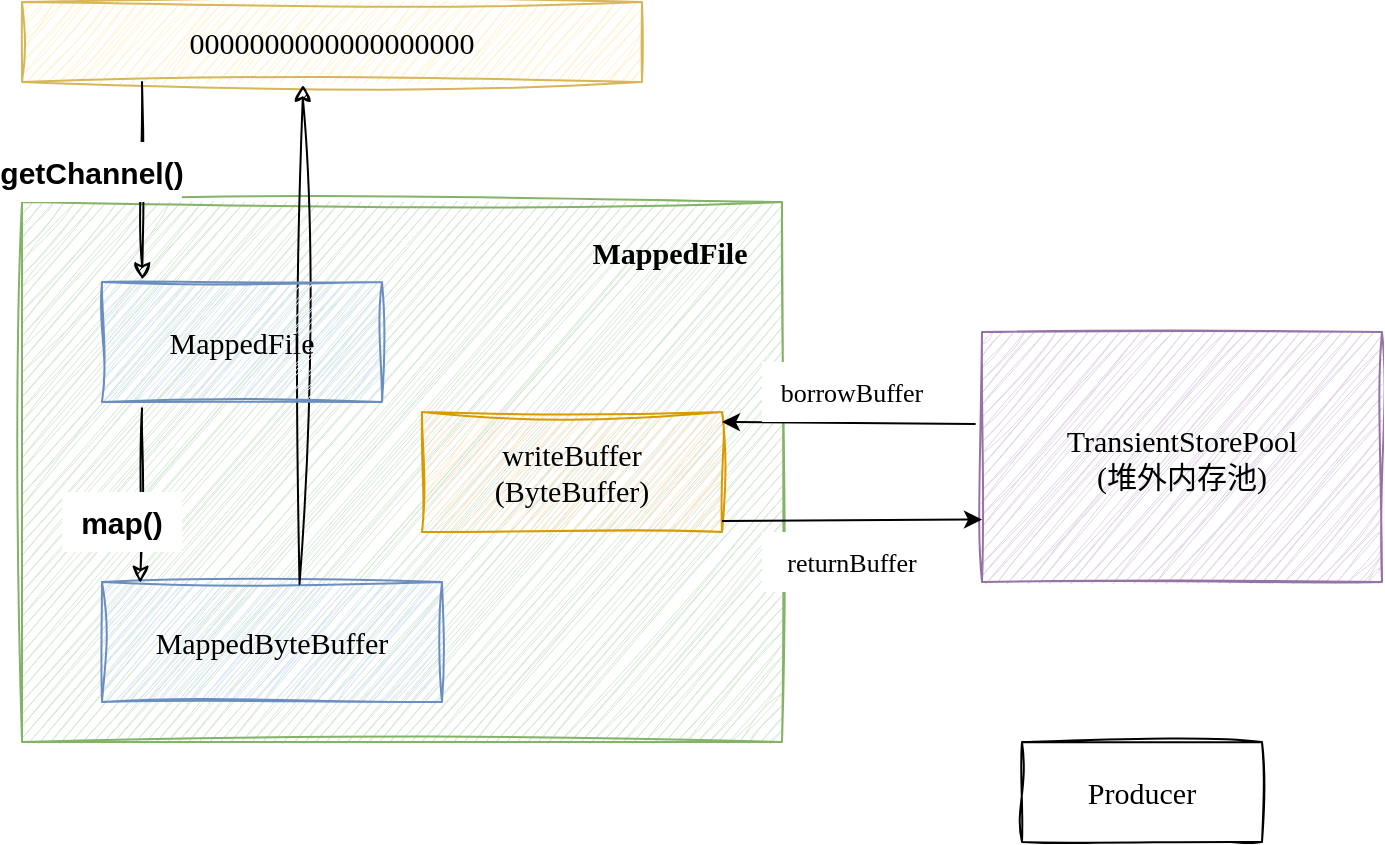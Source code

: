 <mxfile version="21.1.2" type="device">
  <diagram name="数据读写分离之对外内存机制" id="a0r2juBeup5DZyeJ3yKs">
    <mxGraphModel dx="1050" dy="629" grid="1" gridSize="10" guides="1" tooltips="1" connect="1" arrows="1" fold="1" page="1" pageScale="1" pageWidth="827" pageHeight="1169" math="0" shadow="0">
      <root>
        <mxCell id="0" />
        <mxCell id="1" parent="0" />
        <mxCell id="o-oP2LTt8Bmv6RUmvesQ-1" value="0000000000000000000" style="rounded=0;whiteSpace=wrap;html=1;fontSize=15;fontFamily=Lucida Console;sketch=1;curveFitting=1;jiggle=2;fillColor=#fff2cc;strokeColor=#d6b656;" vertex="1" parent="1">
          <mxGeometry x="90" y="80" width="310" height="40" as="geometry" />
        </mxCell>
        <mxCell id="o-oP2LTt8Bmv6RUmvesQ-2" value="" style="rounded=0;whiteSpace=wrap;html=1;sketch=1;curveFitting=1;jiggle=2;fontSize=15;fontFamily=Lucida Console;fillColor=#d5e8d4;strokeColor=#82b366;" vertex="1" parent="1">
          <mxGeometry x="90" y="180" width="380" height="270" as="geometry" />
        </mxCell>
        <mxCell id="o-oP2LTt8Bmv6RUmvesQ-4" value="MappedByteBuffer" style="rounded=0;whiteSpace=wrap;html=1;sketch=1;curveFitting=1;jiggle=2;fontSize=15;fontFamily=Lucida Console;fillColor=#dae8fc;strokeColor=#6c8ebf;" vertex="1" parent="1">
          <mxGeometry x="130" y="370" width="170" height="60" as="geometry" />
        </mxCell>
        <mxCell id="o-oP2LTt8Bmv6RUmvesQ-6" value="writeBuffer&lt;br style=&quot;font-size: 15px;&quot;&gt;(ByteBuffer)" style="rounded=0;whiteSpace=wrap;html=1;sketch=1;curveFitting=1;jiggle=2;fontSize=15;fontFamily=Lucida Console;fillColor=#ffe6cc;strokeColor=#d79b00;" vertex="1" parent="1">
          <mxGeometry x="290" y="285" width="150" height="60" as="geometry" />
        </mxCell>
        <mxCell id="o-oP2LTt8Bmv6RUmvesQ-7" value="TransientStorePool&lt;br&gt;(堆外内存池)" style="rounded=0;whiteSpace=wrap;html=1;sketch=1;curveFitting=1;jiggle=2;fontSize=15;fontFamily=Lucida Console;fillColor=#e1d5e7;strokeColor=#9673a6;" vertex="1" parent="1">
          <mxGeometry x="570" y="245" width="200" height="125" as="geometry" />
        </mxCell>
        <mxCell id="o-oP2LTt8Bmv6RUmvesQ-8" value="Producer" style="rounded=0;whiteSpace=wrap;html=1;sketch=1;curveFitting=1;jiggle=2;fontSize=15;fontFamily=Lucida Console;" vertex="1" parent="1">
          <mxGeometry x="590" y="450" width="120" height="50" as="geometry" />
        </mxCell>
        <mxCell id="o-oP2LTt8Bmv6RUmvesQ-9" value="MappedFile" style="text;html=1;strokeColor=none;fillColor=none;align=center;verticalAlign=middle;whiteSpace=wrap;rounded=0;sketch=1;curveFitting=1;jiggle=2;fontSize=15;fontFamily=Lucida Console;fontStyle=1" vertex="1" parent="1">
          <mxGeometry x="354" y="190" width="120" height="30" as="geometry" />
        </mxCell>
        <mxCell id="o-oP2LTt8Bmv6RUmvesQ-10" value="" style="endArrow=classic;html=1;rounded=0;entryX=0.144;entryY=-0.02;entryDx=0;entryDy=0;entryPerimeter=0;sketch=1;curveFitting=1;jiggle=2;fontSize=15;fontFamily=Lucida Console;" edge="1" parent="1" target="o-oP2LTt8Bmv6RUmvesQ-3">
          <mxGeometry width="50" height="50" relative="1" as="geometry">
            <mxPoint x="150" y="120" as="sourcePoint" />
            <mxPoint x="150" y="180" as="targetPoint" />
          </mxGeometry>
        </mxCell>
        <mxCell id="o-oP2LTt8Bmv6RUmvesQ-11" value="" style="endArrow=classic;html=1;rounded=0;entryX=0.113;entryY=0.007;entryDx=0;entryDy=0;entryPerimeter=0;sketch=1;curveFitting=1;jiggle=2;fontSize=15;fontFamily=Lucida Console;exitX=0.143;exitY=1.053;exitDx=0;exitDy=0;exitPerimeter=0;" edge="1" parent="1" source="o-oP2LTt8Bmv6RUmvesQ-3" target="o-oP2LTt8Bmv6RUmvesQ-4">
          <mxGeometry width="50" height="50" relative="1" as="geometry">
            <mxPoint x="150" y="260" as="sourcePoint" />
            <mxPoint x="150" y="320" as="targetPoint" />
          </mxGeometry>
        </mxCell>
        <mxCell id="o-oP2LTt8Bmv6RUmvesQ-12" value="" style="endArrow=classic;html=1;rounded=0;sketch=1;curveFitting=1;jiggle=2;fontSize=15;fontFamily=Lucida Console;exitX=0.581;exitY=0.017;exitDx=0;exitDy=0;exitPerimeter=0;entryX=0.453;entryY=1.035;entryDx=0;entryDy=0;entryPerimeter=0;" edge="1" parent="1" source="o-oP2LTt8Bmv6RUmvesQ-4" target="o-oP2LTt8Bmv6RUmvesQ-1">
          <mxGeometry width="50" height="50" relative="1" as="geometry">
            <mxPoint x="190" y="370" as="sourcePoint" />
            <mxPoint x="190" y="120" as="targetPoint" />
          </mxGeometry>
        </mxCell>
        <mxCell id="o-oP2LTt8Bmv6RUmvesQ-13" value="getChannel()" style="text;html=1;strokeColor=none;fillColor=default;align=center;verticalAlign=middle;whiteSpace=wrap;rounded=0;fontSize=15;fontStyle=1" vertex="1" parent="1">
          <mxGeometry x="80" y="150" width="90" height="30" as="geometry" />
        </mxCell>
        <mxCell id="o-oP2LTt8Bmv6RUmvesQ-14" value="map()" style="text;html=1;strokeColor=none;fillColor=default;align=center;verticalAlign=middle;whiteSpace=wrap;rounded=0;fontSize=15;fontStyle=1" vertex="1" parent="1">
          <mxGeometry x="110" y="325" width="60" height="30" as="geometry" />
        </mxCell>
        <mxCell id="o-oP2LTt8Bmv6RUmvesQ-15" value="" style="endArrow=classic;html=1;rounded=0;entryX=0;entryY=0.75;entryDx=0;entryDy=0;" edge="1" parent="1" target="o-oP2LTt8Bmv6RUmvesQ-7">
          <mxGeometry width="50" height="50" relative="1" as="geometry">
            <mxPoint x="440" y="339.5" as="sourcePoint" />
            <mxPoint x="520" y="339.5" as="targetPoint" />
          </mxGeometry>
        </mxCell>
        <mxCell id="o-oP2LTt8Bmv6RUmvesQ-16" value="" style="endArrow=classic;html=1;rounded=0;exitX=-0.016;exitY=0.368;exitDx=0;exitDy=0;exitPerimeter=0;" edge="1" parent="1" source="o-oP2LTt8Bmv6RUmvesQ-7">
          <mxGeometry width="50" height="50" relative="1" as="geometry">
            <mxPoint x="530" y="290" as="sourcePoint" />
            <mxPoint x="440" y="290" as="targetPoint" />
          </mxGeometry>
        </mxCell>
        <mxCell id="o-oP2LTt8Bmv6RUmvesQ-17" value="returnBuffer" style="text;html=1;strokeColor=none;fillColor=default;align=center;verticalAlign=middle;whiteSpace=wrap;rounded=0;fontSize=13;fontFamily=Lucida Console;" vertex="1" parent="1">
          <mxGeometry x="460" y="345" width="90" height="30" as="geometry" />
        </mxCell>
        <mxCell id="o-oP2LTt8Bmv6RUmvesQ-18" value="borrowBuffer" style="text;html=1;strokeColor=none;fillColor=default;align=center;verticalAlign=middle;whiteSpace=wrap;rounded=0;fontSize=13;fontFamily=Lucida Console;" vertex="1" parent="1">
          <mxGeometry x="460" y="260" width="90" height="30" as="geometry" />
        </mxCell>
        <mxCell id="o-oP2LTt8Bmv6RUmvesQ-3" value="MappedFile" style="rounded=0;whiteSpace=wrap;html=1;sketch=1;curveFitting=1;jiggle=2;fontSize=15;fontFamily=Lucida Console;fillColor=#dae8fc;strokeColor=#6c8ebf;" vertex="1" parent="1">
          <mxGeometry x="130" y="220" width="140" height="60" as="geometry" />
        </mxCell>
      </root>
    </mxGraphModel>
  </diagram>
</mxfile>
